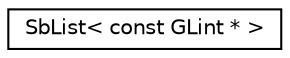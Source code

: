 digraph "Graphical Class Hierarchy"
{
 // LATEX_PDF_SIZE
  edge [fontname="Helvetica",fontsize="10",labelfontname="Helvetica",labelfontsize="10"];
  node [fontname="Helvetica",fontsize="10",shape=record];
  rankdir="LR";
  Node0 [label="SbList\< const GLint * \>",height=0.2,width=0.4,color="black", fillcolor="white", style="filled",URL="$classSbList.html",tooltip=" "];
}
